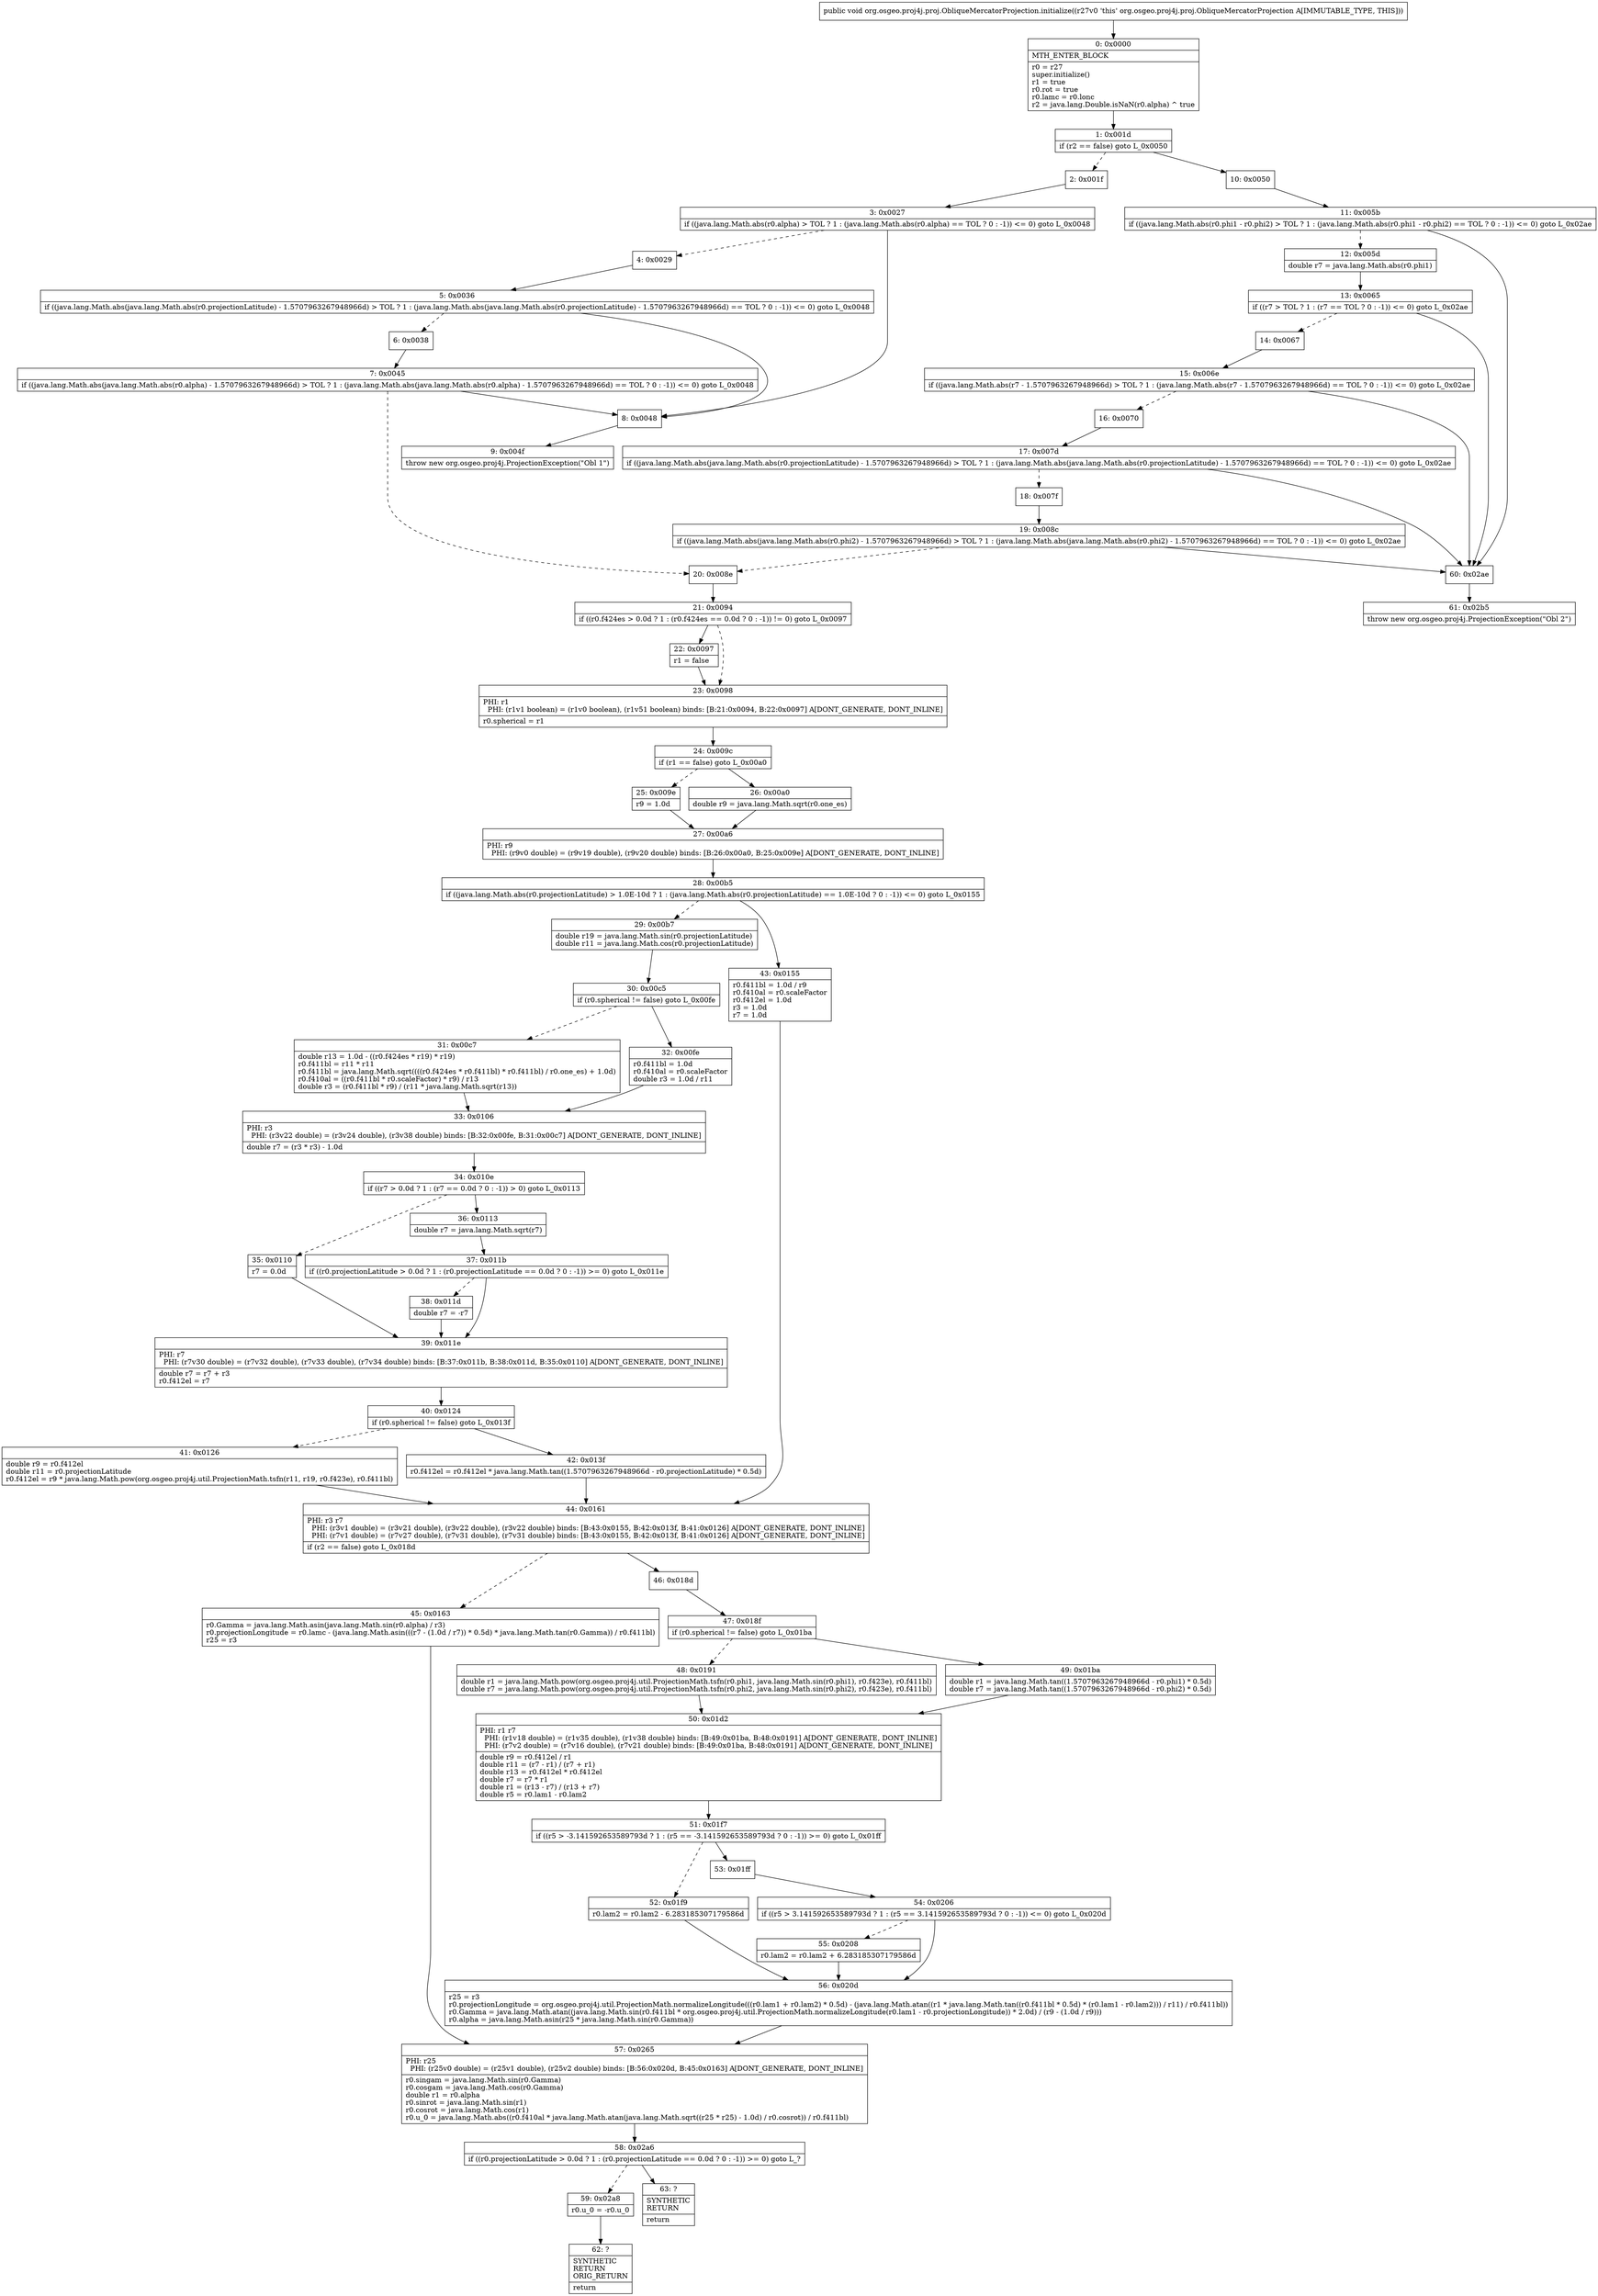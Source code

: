 digraph "CFG fororg.osgeo.proj4j.proj.ObliqueMercatorProjection.initialize()V" {
Node_0 [shape=record,label="{0\:\ 0x0000|MTH_ENTER_BLOCK\l|r0 = r27\lsuper.initialize()\lr1 = true\lr0.rot = true\lr0.lamc = r0.lonc\lr2 = java.lang.Double.isNaN(r0.alpha) ^ true\l}"];
Node_1 [shape=record,label="{1\:\ 0x001d|if (r2 == false) goto L_0x0050\l}"];
Node_2 [shape=record,label="{2\:\ 0x001f}"];
Node_3 [shape=record,label="{3\:\ 0x0027|if ((java.lang.Math.abs(r0.alpha) \> TOL ? 1 : (java.lang.Math.abs(r0.alpha) == TOL ? 0 : \-1)) \<= 0) goto L_0x0048\l}"];
Node_4 [shape=record,label="{4\:\ 0x0029}"];
Node_5 [shape=record,label="{5\:\ 0x0036|if ((java.lang.Math.abs(java.lang.Math.abs(r0.projectionLatitude) \- 1.5707963267948966d) \> TOL ? 1 : (java.lang.Math.abs(java.lang.Math.abs(r0.projectionLatitude) \- 1.5707963267948966d) == TOL ? 0 : \-1)) \<= 0) goto L_0x0048\l}"];
Node_6 [shape=record,label="{6\:\ 0x0038}"];
Node_7 [shape=record,label="{7\:\ 0x0045|if ((java.lang.Math.abs(java.lang.Math.abs(r0.alpha) \- 1.5707963267948966d) \> TOL ? 1 : (java.lang.Math.abs(java.lang.Math.abs(r0.alpha) \- 1.5707963267948966d) == TOL ? 0 : \-1)) \<= 0) goto L_0x0048\l}"];
Node_8 [shape=record,label="{8\:\ 0x0048}"];
Node_9 [shape=record,label="{9\:\ 0x004f|throw new org.osgeo.proj4j.ProjectionException(\"Obl 1\")\l}"];
Node_10 [shape=record,label="{10\:\ 0x0050}"];
Node_11 [shape=record,label="{11\:\ 0x005b|if ((java.lang.Math.abs(r0.phi1 \- r0.phi2) \> TOL ? 1 : (java.lang.Math.abs(r0.phi1 \- r0.phi2) == TOL ? 0 : \-1)) \<= 0) goto L_0x02ae\l}"];
Node_12 [shape=record,label="{12\:\ 0x005d|double r7 = java.lang.Math.abs(r0.phi1)\l}"];
Node_13 [shape=record,label="{13\:\ 0x0065|if ((r7 \> TOL ? 1 : (r7 == TOL ? 0 : \-1)) \<= 0) goto L_0x02ae\l}"];
Node_14 [shape=record,label="{14\:\ 0x0067}"];
Node_15 [shape=record,label="{15\:\ 0x006e|if ((java.lang.Math.abs(r7 \- 1.5707963267948966d) \> TOL ? 1 : (java.lang.Math.abs(r7 \- 1.5707963267948966d) == TOL ? 0 : \-1)) \<= 0) goto L_0x02ae\l}"];
Node_16 [shape=record,label="{16\:\ 0x0070}"];
Node_17 [shape=record,label="{17\:\ 0x007d|if ((java.lang.Math.abs(java.lang.Math.abs(r0.projectionLatitude) \- 1.5707963267948966d) \> TOL ? 1 : (java.lang.Math.abs(java.lang.Math.abs(r0.projectionLatitude) \- 1.5707963267948966d) == TOL ? 0 : \-1)) \<= 0) goto L_0x02ae\l}"];
Node_18 [shape=record,label="{18\:\ 0x007f}"];
Node_19 [shape=record,label="{19\:\ 0x008c|if ((java.lang.Math.abs(java.lang.Math.abs(r0.phi2) \- 1.5707963267948966d) \> TOL ? 1 : (java.lang.Math.abs(java.lang.Math.abs(r0.phi2) \- 1.5707963267948966d) == TOL ? 0 : \-1)) \<= 0) goto L_0x02ae\l}"];
Node_20 [shape=record,label="{20\:\ 0x008e}"];
Node_21 [shape=record,label="{21\:\ 0x0094|if ((r0.f424es \> 0.0d ? 1 : (r0.f424es == 0.0d ? 0 : \-1)) != 0) goto L_0x0097\l}"];
Node_22 [shape=record,label="{22\:\ 0x0097|r1 = false\l}"];
Node_23 [shape=record,label="{23\:\ 0x0098|PHI: r1 \l  PHI: (r1v1 boolean) = (r1v0 boolean), (r1v51 boolean) binds: [B:21:0x0094, B:22:0x0097] A[DONT_GENERATE, DONT_INLINE]\l|r0.spherical = r1\l}"];
Node_24 [shape=record,label="{24\:\ 0x009c|if (r1 == false) goto L_0x00a0\l}"];
Node_25 [shape=record,label="{25\:\ 0x009e|r9 = 1.0d\l}"];
Node_26 [shape=record,label="{26\:\ 0x00a0|double r9 = java.lang.Math.sqrt(r0.one_es)\l}"];
Node_27 [shape=record,label="{27\:\ 0x00a6|PHI: r9 \l  PHI: (r9v0 double) = (r9v19 double), (r9v20 double) binds: [B:26:0x00a0, B:25:0x009e] A[DONT_GENERATE, DONT_INLINE]\l}"];
Node_28 [shape=record,label="{28\:\ 0x00b5|if ((java.lang.Math.abs(r0.projectionLatitude) \> 1.0E\-10d ? 1 : (java.lang.Math.abs(r0.projectionLatitude) == 1.0E\-10d ? 0 : \-1)) \<= 0) goto L_0x0155\l}"];
Node_29 [shape=record,label="{29\:\ 0x00b7|double r19 = java.lang.Math.sin(r0.projectionLatitude)\ldouble r11 = java.lang.Math.cos(r0.projectionLatitude)\l}"];
Node_30 [shape=record,label="{30\:\ 0x00c5|if (r0.spherical != false) goto L_0x00fe\l}"];
Node_31 [shape=record,label="{31\:\ 0x00c7|double r13 = 1.0d \- ((r0.f424es * r19) * r19)\lr0.f411bl = r11 * r11\lr0.f411bl = java.lang.Math.sqrt((((r0.f424es * r0.f411bl) * r0.f411bl) \/ r0.one_es) + 1.0d)\lr0.f410al = ((r0.f411bl * r0.scaleFactor) * r9) \/ r13\ldouble r3 = (r0.f411bl * r9) \/ (r11 * java.lang.Math.sqrt(r13))\l}"];
Node_32 [shape=record,label="{32\:\ 0x00fe|r0.f411bl = 1.0d\lr0.f410al = r0.scaleFactor\ldouble r3 = 1.0d \/ r11\l}"];
Node_33 [shape=record,label="{33\:\ 0x0106|PHI: r3 \l  PHI: (r3v22 double) = (r3v24 double), (r3v38 double) binds: [B:32:0x00fe, B:31:0x00c7] A[DONT_GENERATE, DONT_INLINE]\l|double r7 = (r3 * r3) \- 1.0d\l}"];
Node_34 [shape=record,label="{34\:\ 0x010e|if ((r7 \> 0.0d ? 1 : (r7 == 0.0d ? 0 : \-1)) \> 0) goto L_0x0113\l}"];
Node_35 [shape=record,label="{35\:\ 0x0110|r7 = 0.0d\l}"];
Node_36 [shape=record,label="{36\:\ 0x0113|double r7 = java.lang.Math.sqrt(r7)\l}"];
Node_37 [shape=record,label="{37\:\ 0x011b|if ((r0.projectionLatitude \> 0.0d ? 1 : (r0.projectionLatitude == 0.0d ? 0 : \-1)) \>= 0) goto L_0x011e\l}"];
Node_38 [shape=record,label="{38\:\ 0x011d|double r7 = \-r7\l}"];
Node_39 [shape=record,label="{39\:\ 0x011e|PHI: r7 \l  PHI: (r7v30 double) = (r7v32 double), (r7v33 double), (r7v34 double) binds: [B:37:0x011b, B:38:0x011d, B:35:0x0110] A[DONT_GENERATE, DONT_INLINE]\l|double r7 = r7 + r3\lr0.f412el = r7\l}"];
Node_40 [shape=record,label="{40\:\ 0x0124|if (r0.spherical != false) goto L_0x013f\l}"];
Node_41 [shape=record,label="{41\:\ 0x0126|double r9 = r0.f412el\ldouble r11 = r0.projectionLatitude\lr0.f412el = r9 * java.lang.Math.pow(org.osgeo.proj4j.util.ProjectionMath.tsfn(r11, r19, r0.f423e), r0.f411bl)\l}"];
Node_42 [shape=record,label="{42\:\ 0x013f|r0.f412el = r0.f412el * java.lang.Math.tan((1.5707963267948966d \- r0.projectionLatitude) * 0.5d)\l}"];
Node_43 [shape=record,label="{43\:\ 0x0155|r0.f411bl = 1.0d \/ r9\lr0.f410al = r0.scaleFactor\lr0.f412el = 1.0d\lr3 = 1.0d\lr7 = 1.0d\l}"];
Node_44 [shape=record,label="{44\:\ 0x0161|PHI: r3 r7 \l  PHI: (r3v1 double) = (r3v21 double), (r3v22 double), (r3v22 double) binds: [B:43:0x0155, B:42:0x013f, B:41:0x0126] A[DONT_GENERATE, DONT_INLINE]\l  PHI: (r7v1 double) = (r7v27 double), (r7v31 double), (r7v31 double) binds: [B:43:0x0155, B:42:0x013f, B:41:0x0126] A[DONT_GENERATE, DONT_INLINE]\l|if (r2 == false) goto L_0x018d\l}"];
Node_45 [shape=record,label="{45\:\ 0x0163|r0.Gamma = java.lang.Math.asin(java.lang.Math.sin(r0.alpha) \/ r3)\lr0.projectionLongitude = r0.lamc \- (java.lang.Math.asin(((r7 \- (1.0d \/ r7)) * 0.5d) * java.lang.Math.tan(r0.Gamma)) \/ r0.f411bl)\lr25 = r3\l}"];
Node_46 [shape=record,label="{46\:\ 0x018d}"];
Node_47 [shape=record,label="{47\:\ 0x018f|if (r0.spherical != false) goto L_0x01ba\l}"];
Node_48 [shape=record,label="{48\:\ 0x0191|double r1 = java.lang.Math.pow(org.osgeo.proj4j.util.ProjectionMath.tsfn(r0.phi1, java.lang.Math.sin(r0.phi1), r0.f423e), r0.f411bl)\ldouble r7 = java.lang.Math.pow(org.osgeo.proj4j.util.ProjectionMath.tsfn(r0.phi2, java.lang.Math.sin(r0.phi2), r0.f423e), r0.f411bl)\l}"];
Node_49 [shape=record,label="{49\:\ 0x01ba|double r1 = java.lang.Math.tan((1.5707963267948966d \- r0.phi1) * 0.5d)\ldouble r7 = java.lang.Math.tan((1.5707963267948966d \- r0.phi2) * 0.5d)\l}"];
Node_50 [shape=record,label="{50\:\ 0x01d2|PHI: r1 r7 \l  PHI: (r1v18 double) = (r1v35 double), (r1v38 double) binds: [B:49:0x01ba, B:48:0x0191] A[DONT_GENERATE, DONT_INLINE]\l  PHI: (r7v2 double) = (r7v16 double), (r7v21 double) binds: [B:49:0x01ba, B:48:0x0191] A[DONT_GENERATE, DONT_INLINE]\l|double r9 = r0.f412el \/ r1\ldouble r11 = (r7 \- r1) \/ (r7 + r1)\ldouble r13 = r0.f412el * r0.f412el\ldouble r7 = r7 * r1\ldouble r1 = (r13 \- r7) \/ (r13 + r7)\ldouble r5 = r0.lam1 \- r0.lam2\l}"];
Node_51 [shape=record,label="{51\:\ 0x01f7|if ((r5 \> \-3.141592653589793d ? 1 : (r5 == \-3.141592653589793d ? 0 : \-1)) \>= 0) goto L_0x01ff\l}"];
Node_52 [shape=record,label="{52\:\ 0x01f9|r0.lam2 = r0.lam2 \- 6.283185307179586d\l}"];
Node_53 [shape=record,label="{53\:\ 0x01ff}"];
Node_54 [shape=record,label="{54\:\ 0x0206|if ((r5 \> 3.141592653589793d ? 1 : (r5 == 3.141592653589793d ? 0 : \-1)) \<= 0) goto L_0x020d\l}"];
Node_55 [shape=record,label="{55\:\ 0x0208|r0.lam2 = r0.lam2 + 6.283185307179586d\l}"];
Node_56 [shape=record,label="{56\:\ 0x020d|r25 = r3\lr0.projectionLongitude = org.osgeo.proj4j.util.ProjectionMath.normalizeLongitude(((r0.lam1 + r0.lam2) * 0.5d) \- (java.lang.Math.atan((r1 * java.lang.Math.tan((r0.f411bl * 0.5d) * (r0.lam1 \- r0.lam2))) \/ r11) \/ r0.f411bl))\lr0.Gamma = java.lang.Math.atan((java.lang.Math.sin(r0.f411bl * org.osgeo.proj4j.util.ProjectionMath.normalizeLongitude(r0.lam1 \- r0.projectionLongitude)) * 2.0d) \/ (r9 \- (1.0d \/ r9)))\lr0.alpha = java.lang.Math.asin(r25 * java.lang.Math.sin(r0.Gamma))\l}"];
Node_57 [shape=record,label="{57\:\ 0x0265|PHI: r25 \l  PHI: (r25v0 double) = (r25v1 double), (r25v2 double) binds: [B:56:0x020d, B:45:0x0163] A[DONT_GENERATE, DONT_INLINE]\l|r0.singam = java.lang.Math.sin(r0.Gamma)\lr0.cosgam = java.lang.Math.cos(r0.Gamma)\ldouble r1 = r0.alpha\lr0.sinrot = java.lang.Math.sin(r1)\lr0.cosrot = java.lang.Math.cos(r1)\lr0.u_0 = java.lang.Math.abs((r0.f410al * java.lang.Math.atan(java.lang.Math.sqrt((r25 * r25) \- 1.0d) \/ r0.cosrot)) \/ r0.f411bl)\l}"];
Node_58 [shape=record,label="{58\:\ 0x02a6|if ((r0.projectionLatitude \> 0.0d ? 1 : (r0.projectionLatitude == 0.0d ? 0 : \-1)) \>= 0) goto L_?\l}"];
Node_59 [shape=record,label="{59\:\ 0x02a8|r0.u_0 = \-r0.u_0\l}"];
Node_60 [shape=record,label="{60\:\ 0x02ae}"];
Node_61 [shape=record,label="{61\:\ 0x02b5|throw new org.osgeo.proj4j.ProjectionException(\"Obl 2\")\l}"];
Node_62 [shape=record,label="{62\:\ ?|SYNTHETIC\lRETURN\lORIG_RETURN\l|return\l}"];
Node_63 [shape=record,label="{63\:\ ?|SYNTHETIC\lRETURN\l|return\l}"];
MethodNode[shape=record,label="{public void org.osgeo.proj4j.proj.ObliqueMercatorProjection.initialize((r27v0 'this' org.osgeo.proj4j.proj.ObliqueMercatorProjection A[IMMUTABLE_TYPE, THIS])) }"];
MethodNode -> Node_0;
Node_0 -> Node_1;
Node_1 -> Node_2[style=dashed];
Node_1 -> Node_10;
Node_2 -> Node_3;
Node_3 -> Node_4[style=dashed];
Node_3 -> Node_8;
Node_4 -> Node_5;
Node_5 -> Node_6[style=dashed];
Node_5 -> Node_8;
Node_6 -> Node_7;
Node_7 -> Node_8;
Node_7 -> Node_20[style=dashed];
Node_8 -> Node_9;
Node_10 -> Node_11;
Node_11 -> Node_12[style=dashed];
Node_11 -> Node_60;
Node_12 -> Node_13;
Node_13 -> Node_14[style=dashed];
Node_13 -> Node_60;
Node_14 -> Node_15;
Node_15 -> Node_16[style=dashed];
Node_15 -> Node_60;
Node_16 -> Node_17;
Node_17 -> Node_18[style=dashed];
Node_17 -> Node_60;
Node_18 -> Node_19;
Node_19 -> Node_20[style=dashed];
Node_19 -> Node_60;
Node_20 -> Node_21;
Node_21 -> Node_22;
Node_21 -> Node_23[style=dashed];
Node_22 -> Node_23;
Node_23 -> Node_24;
Node_24 -> Node_25[style=dashed];
Node_24 -> Node_26;
Node_25 -> Node_27;
Node_26 -> Node_27;
Node_27 -> Node_28;
Node_28 -> Node_29[style=dashed];
Node_28 -> Node_43;
Node_29 -> Node_30;
Node_30 -> Node_31[style=dashed];
Node_30 -> Node_32;
Node_31 -> Node_33;
Node_32 -> Node_33;
Node_33 -> Node_34;
Node_34 -> Node_35[style=dashed];
Node_34 -> Node_36;
Node_35 -> Node_39;
Node_36 -> Node_37;
Node_37 -> Node_38[style=dashed];
Node_37 -> Node_39;
Node_38 -> Node_39;
Node_39 -> Node_40;
Node_40 -> Node_41[style=dashed];
Node_40 -> Node_42;
Node_41 -> Node_44;
Node_42 -> Node_44;
Node_43 -> Node_44;
Node_44 -> Node_45[style=dashed];
Node_44 -> Node_46;
Node_45 -> Node_57;
Node_46 -> Node_47;
Node_47 -> Node_48[style=dashed];
Node_47 -> Node_49;
Node_48 -> Node_50;
Node_49 -> Node_50;
Node_50 -> Node_51;
Node_51 -> Node_52[style=dashed];
Node_51 -> Node_53;
Node_52 -> Node_56;
Node_53 -> Node_54;
Node_54 -> Node_55[style=dashed];
Node_54 -> Node_56;
Node_55 -> Node_56;
Node_56 -> Node_57;
Node_57 -> Node_58;
Node_58 -> Node_59[style=dashed];
Node_58 -> Node_63;
Node_59 -> Node_62;
Node_60 -> Node_61;
}

